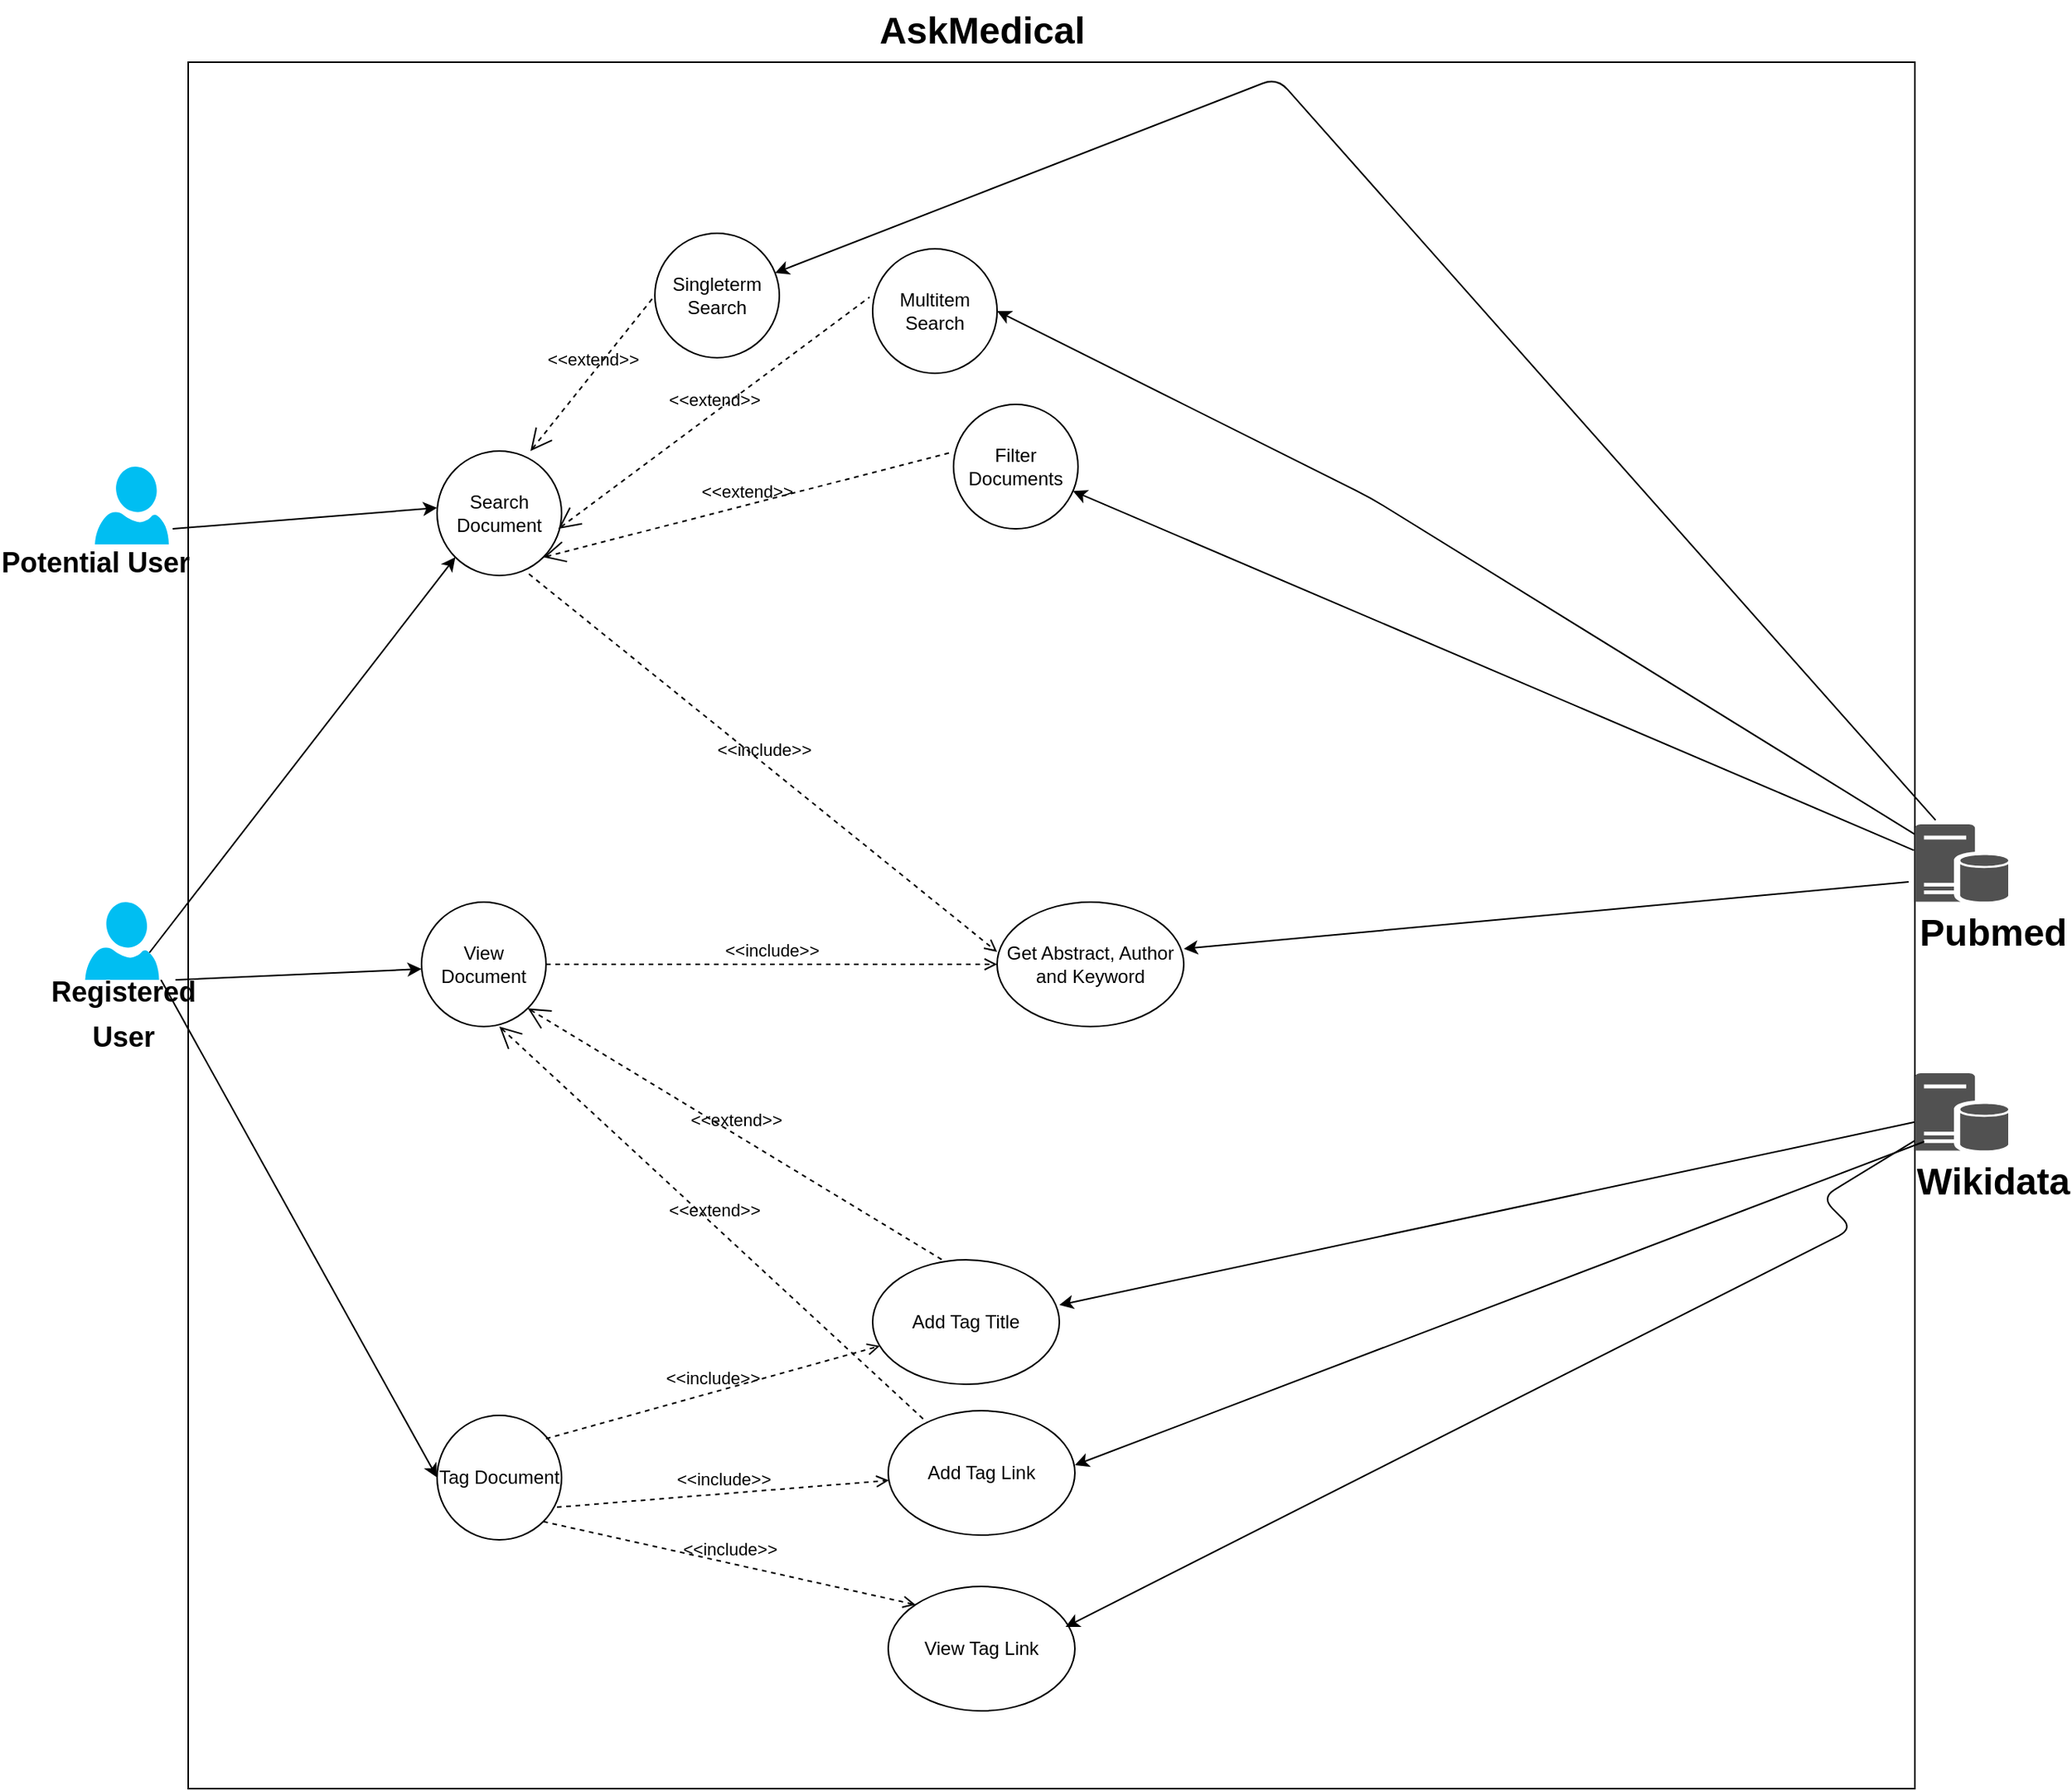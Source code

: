 <mxfile version="14.6.6" type="github"><diagram id="7pnBV6tVssp21eZKPQ5W" name="Page-1"><mxGraphModel dx="2172" dy="1716" grid="1" gridSize="10" guides="1" tooltips="1" connect="1" arrows="1" fold="1" page="1" pageScale="1" pageWidth="827" pageHeight="1169" math="0" shadow="0"><root><mxCell id="0"/><mxCell id="1" parent="0"/><mxCell id="deKBDqwy4-1PQWtbYIm5-42" value="" style="whiteSpace=wrap;html=1;aspect=fixed;" vertex="1" parent="1"><mxGeometry x="60" y="-340" width="1110" height="1110" as="geometry"/></mxCell><mxCell id="deKBDqwy4-1PQWtbYIm5-1" value="" style="verticalLabelPosition=bottom;html=1;verticalAlign=top;align=center;strokeColor=none;fillColor=#00BEF2;shape=mxgraph.azure.user;" vertex="1" parent="1"><mxGeometry x="-6.25" y="200" width="47.5" height="50" as="geometry"/></mxCell><mxCell id="deKBDqwy4-1PQWtbYIm5-3" value="&lt;font style=&quot;font-size: 18px&quot;&gt;Registered &lt;br&gt;User&lt;/font&gt;" style="text;strokeColor=none;fillColor=none;html=1;fontSize=24;fontStyle=1;verticalAlign=middle;align=center;" vertex="1" parent="1"><mxGeometry x="-32.5" y="250" width="100" height="40" as="geometry"/></mxCell><mxCell id="deKBDqwy4-1PQWtbYIm5-7" value="" style="endArrow=classic;html=1;exitX=0.87;exitY=0.65;exitDx=0;exitDy=0;exitPerimeter=0;entryX=0;entryY=1;entryDx=0;entryDy=0;" edge="1" parent="1" source="deKBDqwy4-1PQWtbYIm5-1" target="deKBDqwy4-1PQWtbYIm5-8"><mxGeometry width="50" height="50" relative="1" as="geometry"><mxPoint x="107.5" y="60" as="sourcePoint"/><mxPoint x="180" y="60" as="targetPoint"/></mxGeometry></mxCell><mxCell id="deKBDqwy4-1PQWtbYIm5-8" value="Search Document" style="ellipse;whiteSpace=wrap;html=1;aspect=fixed;" vertex="1" parent="1"><mxGeometry x="220" y="-90" width="80" height="80" as="geometry"/></mxCell><mxCell id="deKBDqwy4-1PQWtbYIm5-9" value="" style="endArrow=classic;html=1;exitX=0.843;exitY=0;exitDx=0;exitDy=0;exitPerimeter=0;" edge="1" parent="1" source="deKBDqwy4-1PQWtbYIm5-3"><mxGeometry width="50" height="50" relative="1" as="geometry"><mxPoint x="111.325" y="242.5" as="sourcePoint"/><mxPoint x="210" y="243" as="targetPoint"/></mxGeometry></mxCell><mxCell id="deKBDqwy4-1PQWtbYIm5-10" value="View Document" style="ellipse;whiteSpace=wrap;html=1;aspect=fixed;" vertex="1" parent="1"><mxGeometry x="210" y="200" width="80" height="80" as="geometry"/></mxCell><mxCell id="deKBDqwy4-1PQWtbYIm5-11" value="" style="endArrow=classic;html=1;exitX=0.75;exitY=0;exitDx=0;exitDy=0;" edge="1" parent="1" source="deKBDqwy4-1PQWtbYIm5-3"><mxGeometry width="50" height="50" relative="1" as="geometry"><mxPoint x="107.495" y="250" as="sourcePoint"/><mxPoint x="220" y="570" as="targetPoint"/></mxGeometry></mxCell><mxCell id="deKBDqwy4-1PQWtbYIm5-12" value="Tag Document" style="ellipse;whiteSpace=wrap;html=1;aspect=fixed;" vertex="1" parent="1"><mxGeometry x="220" y="530" width="80" height="80" as="geometry"/></mxCell><mxCell id="deKBDqwy4-1PQWtbYIm5-13" value="Singleterm Search" style="ellipse;whiteSpace=wrap;html=1;aspect=fixed;" vertex="1" parent="1"><mxGeometry x="360" y="-230" width="80" height="80" as="geometry"/></mxCell><mxCell id="deKBDqwy4-1PQWtbYIm5-14" value="Multitem Search" style="ellipse;whiteSpace=wrap;html=1;aspect=fixed;" vertex="1" parent="1"><mxGeometry x="500" y="-220" width="80" height="80" as="geometry"/></mxCell><mxCell id="deKBDqwy4-1PQWtbYIm5-17" value="&amp;lt;&amp;lt;extend&amp;gt;&amp;gt;" style="edgeStyle=none;html=1;startArrow=open;endArrow=none;startSize=12;verticalAlign=bottom;dashed=1;labelBackgroundColor=none;entryX=-0.025;entryY=0.388;entryDx=0;entryDy=0;entryPerimeter=0;exitX=0.975;exitY=0.625;exitDx=0;exitDy=0;exitPerimeter=0;" edge="1" parent="1" source="deKBDqwy4-1PQWtbYIm5-8" target="deKBDqwy4-1PQWtbYIm5-14"><mxGeometry width="160" relative="1" as="geometry"><mxPoint x="320" y="10" as="sourcePoint"/><mxPoint x="302" y="-64" as="targetPoint"/></mxGeometry></mxCell><mxCell id="deKBDqwy4-1PQWtbYIm5-18" value="&amp;lt;&amp;lt;extend&amp;gt;&amp;gt;" style="edgeStyle=none;html=1;startArrow=open;endArrow=none;startSize=12;verticalAlign=bottom;dashed=1;labelBackgroundColor=none;entryX=0;entryY=0.5;entryDx=0;entryDy=0;exitX=0.975;exitY=0.625;exitDx=0;exitDy=0;exitPerimeter=0;" edge="1" parent="1" target="deKBDqwy4-1PQWtbYIm5-13"><mxGeometry width="160" relative="1" as="geometry"><mxPoint x="280" y="-90" as="sourcePoint"/><mxPoint x="360" y="-78.96" as="targetPoint"/></mxGeometry></mxCell><mxCell id="deKBDqwy4-1PQWtbYIm5-19" value="&amp;lt;&amp;lt;include&amp;gt;&amp;gt;" style="html=1;verticalAlign=bottom;labelBackgroundColor=none;endArrow=open;endFill=0;dashed=1;exitX=0.738;exitY=0.988;exitDx=0;exitDy=0;exitPerimeter=0;" edge="1" parent="1" source="deKBDqwy4-1PQWtbYIm5-8"><mxGeometry width="160" relative="1" as="geometry"><mxPoint x="370" y="90" as="sourcePoint"/><mxPoint x="580" y="232" as="targetPoint"/></mxGeometry></mxCell><mxCell id="deKBDqwy4-1PQWtbYIm5-20" value="Filter Documents" style="ellipse;whiteSpace=wrap;html=1;aspect=fixed;" vertex="1" parent="1"><mxGeometry x="552" y="-120" width="80" height="80" as="geometry"/></mxCell><mxCell id="deKBDqwy4-1PQWtbYIm5-21" value="&amp;lt;&amp;lt;extend&amp;gt;&amp;gt;" style="edgeStyle=none;html=1;startArrow=open;endArrow=none;startSize=12;verticalAlign=bottom;dashed=1;labelBackgroundColor=none;entryX=-0.025;entryY=0.388;entryDx=0;entryDy=0;entryPerimeter=0;exitX=1;exitY=1;exitDx=0;exitDy=0;" edge="1" parent="1" target="deKBDqwy4-1PQWtbYIm5-20" source="deKBDqwy4-1PQWtbYIm5-8"><mxGeometry width="160" relative="1" as="geometry"><mxPoint x="330" y="50" as="sourcePoint"/><mxPoint x="334" y="26" as="targetPoint"/></mxGeometry></mxCell><mxCell id="deKBDqwy4-1PQWtbYIm5-22" value="Get Abstract, Author and Keyword" style="ellipse;whiteSpace=wrap;html=1;" vertex="1" parent="1"><mxGeometry x="580" y="200" width="120" height="80" as="geometry"/></mxCell><mxCell id="deKBDqwy4-1PQWtbYIm5-23" value="&amp;lt;&amp;lt;include&amp;gt;&amp;gt;" style="html=1;verticalAlign=bottom;labelBackgroundColor=none;endArrow=open;endFill=0;dashed=1;" edge="1" parent="1" source="deKBDqwy4-1PQWtbYIm5-10" target="deKBDqwy4-1PQWtbYIm5-22"><mxGeometry width="160" relative="1" as="geometry"><mxPoint x="389.52" y="420" as="sourcePoint"/><mxPoint x="610" y="320" as="targetPoint"/></mxGeometry></mxCell><mxCell id="deKBDqwy4-1PQWtbYIm5-24" value="" style="pointerEvents=1;shadow=0;dashed=0;html=1;strokeColor=none;labelPosition=center;verticalLabelPosition=bottom;verticalAlign=top;align=center;fillColor=#515151;shape=mxgraph.mscae.enterprise.database_server" vertex="1" parent="1"><mxGeometry x="1170" y="150" width="60" height="50" as="geometry"/></mxCell><mxCell id="deKBDqwy4-1PQWtbYIm5-25" value="Pubmed" style="text;strokeColor=none;fillColor=none;html=1;fontSize=24;fontStyle=1;verticalAlign=middle;align=center;" vertex="1" parent="1"><mxGeometry x="1170" y="200" width="100" height="40" as="geometry"/></mxCell><mxCell id="deKBDqwy4-1PQWtbYIm5-26" value="" style="pointerEvents=1;shadow=0;dashed=0;html=1;strokeColor=none;labelPosition=center;verticalLabelPosition=bottom;verticalAlign=top;align=center;fillColor=#515151;shape=mxgraph.mscae.enterprise.database_server" vertex="1" parent="1"><mxGeometry x="1170" y="310" width="60" height="50" as="geometry"/></mxCell><mxCell id="deKBDqwy4-1PQWtbYIm5-27" value="Wikidata" style="text;strokeColor=none;fillColor=none;html=1;fontSize=24;fontStyle=1;verticalAlign=middle;align=center;" vertex="1" parent="1"><mxGeometry x="1170" y="360" width="100" height="40" as="geometry"/></mxCell><mxCell id="deKBDqwy4-1PQWtbYIm5-29" value="" style="endArrow=classic;html=1;exitX=-0.067;exitY=0.74;exitDx=0;exitDy=0;exitPerimeter=0;" edge="1" parent="1" source="deKBDqwy4-1PQWtbYIm5-24"><mxGeometry width="50" height="50" relative="1" as="geometry"><mxPoint x="1010.51" y="344.62" as="sourcePoint"/><mxPoint x="700.0" y="229.997" as="targetPoint"/></mxGeometry></mxCell><mxCell id="deKBDqwy4-1PQWtbYIm5-30" value="" style="endArrow=classic;html=1;exitX=-0.011;exitY=0.333;exitDx=0;exitDy=0;exitPerimeter=0;" edge="1" parent="1" source="deKBDqwy4-1PQWtbYIm5-24" target="deKBDqwy4-1PQWtbYIm5-20"><mxGeometry width="50" height="50" relative="1" as="geometry"><mxPoint x="1000" y="207" as="sourcePoint"/><mxPoint x="704.02" y="199.997" as="targetPoint"/></mxGeometry></mxCell><mxCell id="deKBDqwy4-1PQWtbYIm5-31" value="Add Tag Title" style="ellipse;whiteSpace=wrap;html=1;" vertex="1" parent="1"><mxGeometry x="500" y="430" width="120" height="80" as="geometry"/></mxCell><mxCell id="deKBDqwy4-1PQWtbYIm5-32" value="&amp;lt;&amp;lt;include&amp;gt;&amp;gt;" style="html=1;verticalAlign=bottom;labelBackgroundColor=none;endArrow=open;endFill=0;dashed=1;" edge="1" parent="1" target="deKBDqwy4-1PQWtbYIm5-31"><mxGeometry width="160" relative="1" as="geometry"><mxPoint x="290" y="545" as="sourcePoint"/><mxPoint x="610" y="625" as="targetPoint"/></mxGeometry></mxCell><mxCell id="deKBDqwy4-1PQWtbYIm5-33" value="Add Tag Link" style="ellipse;whiteSpace=wrap;html=1;" vertex="1" parent="1"><mxGeometry x="510" y="527" width="120" height="80" as="geometry"/></mxCell><mxCell id="deKBDqwy4-1PQWtbYIm5-34" value="&amp;lt;&amp;lt;include&amp;gt;&amp;gt;" style="html=1;verticalAlign=bottom;labelBackgroundColor=none;endArrow=open;endFill=0;dashed=1;exitX=0.963;exitY=0.738;exitDx=0;exitDy=0;exitPerimeter=0;" edge="1" parent="1" target="deKBDqwy4-1PQWtbYIm5-33" source="deKBDqwy4-1PQWtbYIm5-12"><mxGeometry width="160" relative="1" as="geometry"><mxPoint x="300" y="642" as="sourcePoint"/><mxPoint x="620" y="722" as="targetPoint"/></mxGeometry></mxCell><mxCell id="deKBDqwy4-1PQWtbYIm5-35" value="" style="verticalLabelPosition=bottom;html=1;verticalAlign=top;align=center;strokeColor=none;fillColor=#00BEF2;shape=mxgraph.azure.user;" vertex="1" parent="1"><mxGeometry y="-80" width="47.5" height="50" as="geometry"/></mxCell><mxCell id="deKBDqwy4-1PQWtbYIm5-36" value="&lt;span style=&quot;font-size: 18px&quot;&gt;Potential User&lt;/span&gt;" style="text;strokeColor=none;fillColor=none;html=1;fontSize=24;fontStyle=1;verticalAlign=middle;align=center;" vertex="1" parent="1"><mxGeometry x="-50" y="-40" width="100" height="40" as="geometry"/></mxCell><mxCell id="deKBDqwy4-1PQWtbYIm5-37" value="" style="endArrow=classic;html=1;exitX=1;exitY=0;exitDx=0;exitDy=0;" edge="1" parent="1" source="deKBDqwy4-1PQWtbYIm5-36"><mxGeometry width="50" height="50" relative="1" as="geometry"><mxPoint x="80" y="-46" as="sourcePoint"/><mxPoint x="220" y="-53.5" as="targetPoint"/></mxGeometry></mxCell><mxCell id="deKBDqwy4-1PQWtbYIm5-38" value="" style="endArrow=classic;html=1;entryX=1;entryY=0.363;entryDx=0;entryDy=0;entryPerimeter=0;" edge="1" parent="1" source="deKBDqwy4-1PQWtbYIm5-26" target="deKBDqwy4-1PQWtbYIm5-31"><mxGeometry width="50" height="50" relative="1" as="geometry"><mxPoint x="1005.98" y="367" as="sourcePoint"/><mxPoint x="710.0" y="359.997" as="targetPoint"/></mxGeometry></mxCell><mxCell id="deKBDqwy4-1PQWtbYIm5-39" value="" style="endArrow=classic;html=1;entryX=1;entryY=0.363;entryDx=0;entryDy=0;entryPerimeter=0;exitX=0.1;exitY=0.88;exitDx=0;exitDy=0;exitPerimeter=0;" edge="1" parent="1" source="deKBDqwy4-1PQWtbYIm5-26"><mxGeometry width="50" height="50" relative="1" as="geometry"><mxPoint x="1015.98" y="470" as="sourcePoint"/><mxPoint x="630" y="562.04" as="targetPoint"/></mxGeometry></mxCell><mxCell id="deKBDqwy4-1PQWtbYIm5-40" value="&amp;lt;&amp;lt;extend&amp;gt;&amp;gt;" style="edgeStyle=none;html=1;startArrow=open;endArrow=none;startSize=12;verticalAlign=bottom;dashed=1;labelBackgroundColor=none;entryX=-0.025;entryY=0.388;entryDx=0;entryDy=0;entryPerimeter=0;exitX=1;exitY=1;exitDx=0;exitDy=0;" edge="1" parent="1" source="deKBDqwy4-1PQWtbYIm5-10"><mxGeometry width="160" relative="1" as="geometry"><mxPoint x="283.004" y="497.244" as="sourcePoint"/><mxPoint x="544.72" y="430.0" as="targetPoint"/></mxGeometry></mxCell><mxCell id="deKBDqwy4-1PQWtbYIm5-41" value="&amp;lt;&amp;lt;extend&amp;gt;&amp;gt;" style="edgeStyle=none;html=1;startArrow=open;endArrow=none;startSize=12;verticalAlign=bottom;dashed=1;labelBackgroundColor=none;exitX=1;exitY=1;exitDx=0;exitDy=0;" edge="1" parent="1" target="deKBDqwy4-1PQWtbYIm5-33"><mxGeometry width="160" relative="1" as="geometry"><mxPoint x="260.004" y="280.004" as="sourcePoint"/><mxPoint x="526.44" y="441.72" as="targetPoint"/></mxGeometry></mxCell><mxCell id="deKBDqwy4-1PQWtbYIm5-43" value="AskMedical" style="text;strokeColor=none;fillColor=none;html=1;fontSize=24;fontStyle=1;verticalAlign=middle;align=center;" vertex="1" parent="1"><mxGeometry x="520" y="-380" width="100" height="40" as="geometry"/></mxCell><mxCell id="deKBDqwy4-1PQWtbYIm5-44" value="" style="endArrow=classic;html=1;" edge="1" parent="1" source="deKBDqwy4-1PQWtbYIm5-24"><mxGeometry width="50" height="50" relative="1" as="geometry"><mxPoint x="955.27" y="84" as="sourcePoint"/><mxPoint x="579.999" y="-180.004" as="targetPoint"/><Array as="points"><mxPoint x="820" y="-60"/></Array></mxGeometry></mxCell><mxCell id="deKBDqwy4-1PQWtbYIm5-45" value="" style="endArrow=classic;html=1;exitX=0.222;exitY=-0.053;exitDx=0;exitDy=0;exitPerimeter=0;" edge="1" parent="1" source="deKBDqwy4-1PQWtbYIm5-24" target="deKBDqwy4-1PQWtbYIm5-13"><mxGeometry width="50" height="50" relative="1" as="geometry"><mxPoint x="1021.579" y="140" as="sourcePoint"/><mxPoint x="589.999" y="-240.004" as="targetPoint"/><Array as="points"><mxPoint x="760" y="-330"/></Array></mxGeometry></mxCell><mxCell id="deKBDqwy4-1PQWtbYIm5-47" value="View Tag Link" style="ellipse;whiteSpace=wrap;html=1;" vertex="1" parent="1"><mxGeometry x="510" y="640" width="120" height="80" as="geometry"/></mxCell><mxCell id="deKBDqwy4-1PQWtbYIm5-49" value="&amp;lt;&amp;lt;include&amp;gt;&amp;gt;" style="html=1;verticalAlign=bottom;labelBackgroundColor=none;endArrow=open;endFill=0;dashed=1;exitX=1;exitY=1;exitDx=0;exitDy=0;entryX=0;entryY=0;entryDx=0;entryDy=0;" edge="1" parent="1" source="deKBDqwy4-1PQWtbYIm5-12" target="deKBDqwy4-1PQWtbYIm5-47"><mxGeometry width="160" relative="1" as="geometry"><mxPoint x="307.04" y="599.04" as="sourcePoint"/><mxPoint x="520.411" y="581.674" as="targetPoint"/></mxGeometry></mxCell><mxCell id="deKBDqwy4-1PQWtbYIm5-50" value="" style="endArrow=classic;html=1;entryX=1;entryY=0.363;entryDx=0;entryDy=0;entryPerimeter=0;" edge="1" parent="1" source="deKBDqwy4-1PQWtbYIm5-26"><mxGeometry width="50" height="50" relative="1" as="geometry"><mxPoint x="1030" y="467.98" as="sourcePoint"/><mxPoint x="624" y="666.02" as="targetPoint"/><Array as="points"><mxPoint x="1110" y="390"/><mxPoint x="1130" y="410"/></Array></mxGeometry></mxCell></root></mxGraphModel></diagram></mxfile>